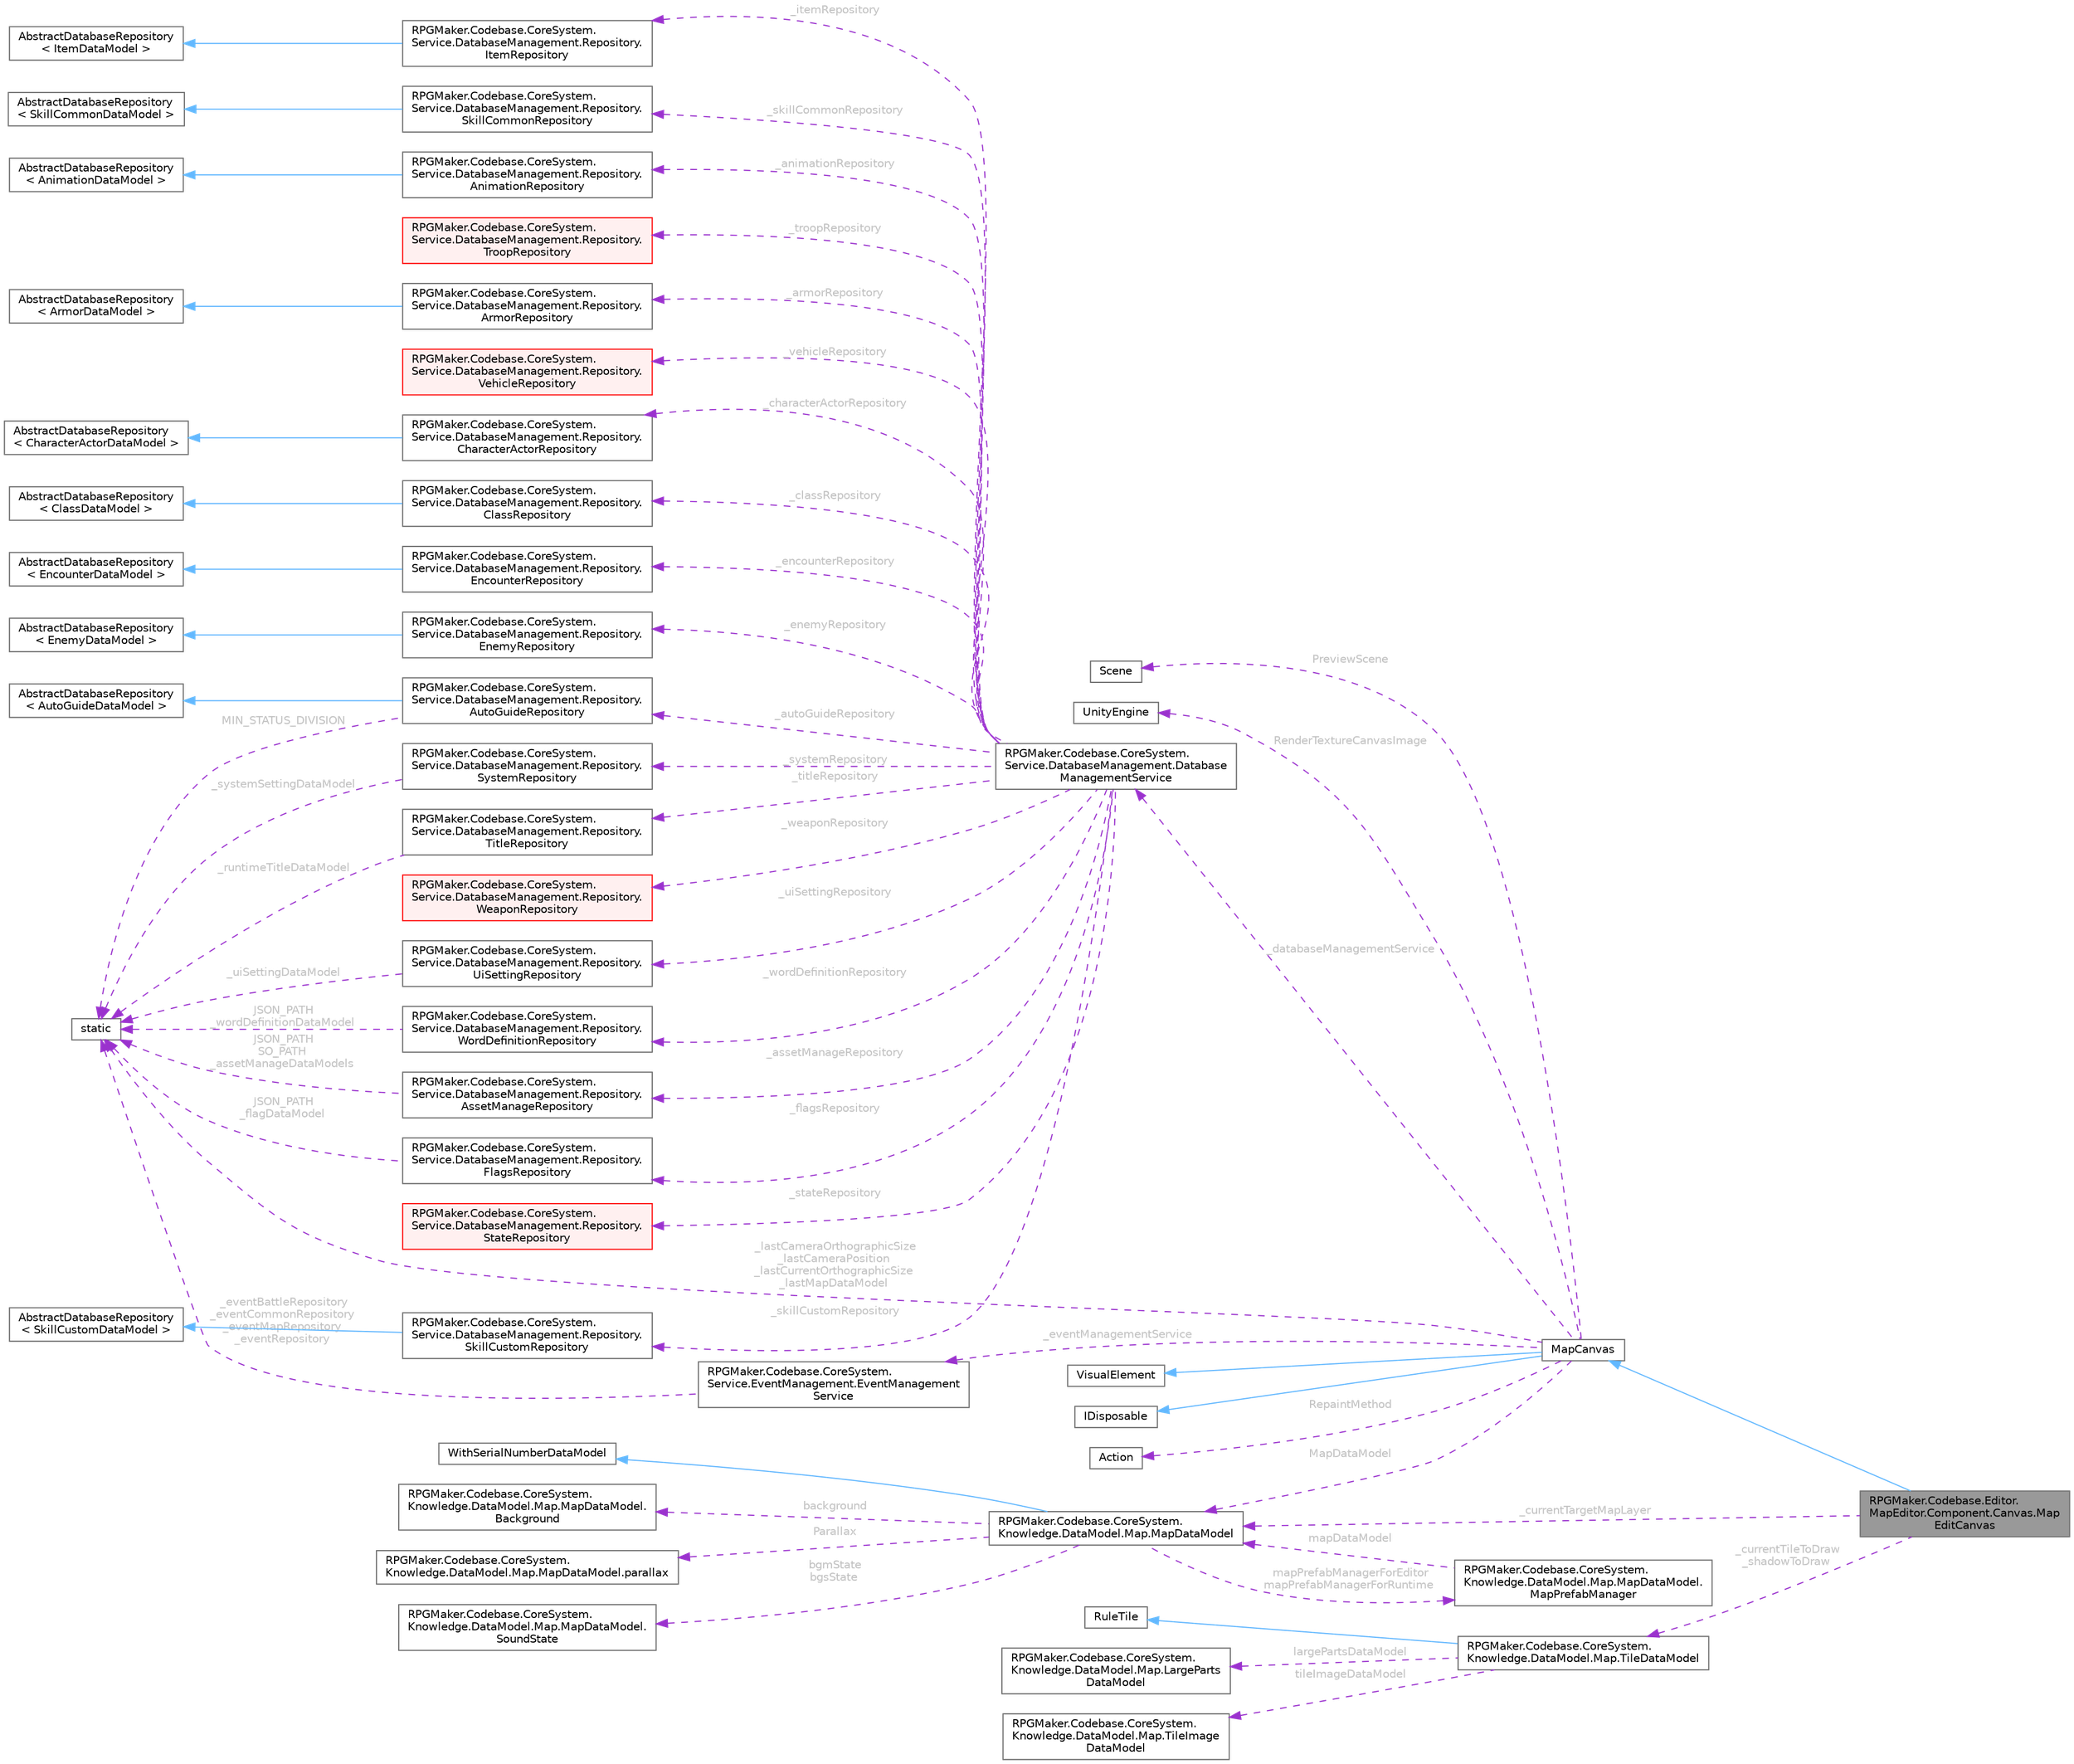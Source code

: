 digraph "RPGMaker.Codebase.Editor.MapEditor.Component.Canvas.MapEditCanvas"
{
 // LATEX_PDF_SIZE
  bgcolor="transparent";
  edge [fontname=Helvetica,fontsize=10,labelfontname=Helvetica,labelfontsize=10];
  node [fontname=Helvetica,fontsize=10,shape=box,height=0.2,width=0.4];
  rankdir="LR";
  Node1 [id="Node000001",label="RPGMaker.Codebase.Editor.\lMapEditor.Component.Canvas.Map\lEditCanvas",height=0.2,width=0.4,color="gray40", fillcolor="grey60", style="filled", fontcolor="black",tooltip=" "];
  Node2 -> Node1 [id="edge1_Node000001_Node000002",dir="back",color="steelblue1",style="solid",tooltip=" "];
  Node2 [id="Node000002",label="MapCanvas",height=0.2,width=0.4,color="gray40", fillcolor="white", style="filled",URL="$da/d63/class_r_p_g_maker_1_1_codebase_1_1_editor_1_1_map_editor_1_1_component_1_1_canvas_1_1_map_canvas.html",tooltip=" "];
  Node3 -> Node2 [id="edge2_Node000002_Node000003",dir="back",color="steelblue1",style="solid",tooltip=" "];
  Node3 [id="Node000003",label="VisualElement",height=0.2,width=0.4,color="gray40", fillcolor="white", style="filled",tooltip=" "];
  Node4 -> Node2 [id="edge3_Node000002_Node000004",dir="back",color="steelblue1",style="solid",tooltip=" "];
  Node4 [id="Node000004",label="IDisposable",height=0.2,width=0.4,color="gray40", fillcolor="white", style="filled",tooltip=" "];
  Node5 -> Node2 [id="edge4_Node000002_Node000005",dir="back",color="darkorchid3",style="dashed",tooltip=" ",label=" MapDataModel",fontcolor="grey" ];
  Node5 [id="Node000005",label="RPGMaker.Codebase.CoreSystem.\lKnowledge.DataModel.Map.MapDataModel",height=0.2,width=0.4,color="gray40", fillcolor="white", style="filled",URL="$d8/d51/class_r_p_g_maker_1_1_codebase_1_1_core_system_1_1_knowledge_1_1_data_model_1_1_map_1_1_map_data_model.html",tooltip="😁 マップ・データ・モデル"];
  Node6 -> Node5 [id="edge5_Node000005_Node000006",dir="back",color="steelblue1",style="solid",tooltip=" "];
  Node6 [id="Node000006",label="WithSerialNumberDataModel",height=0.2,width=0.4,color="gray40", fillcolor="white", style="filled",tooltip=" "];
  Node7 -> Node5 [id="edge6_Node000005_Node000007",dir="back",color="darkorchid3",style="dashed",tooltip=" ",label=" background",fontcolor="grey" ];
  Node7 [id="Node000007",label="RPGMaker.Codebase.CoreSystem.\lKnowledge.DataModel.Map.MapDataModel.\lBackground",height=0.2,width=0.4,color="gray40", fillcolor="white", style="filled",URL="$d0/d66/class_r_p_g_maker_1_1_codebase_1_1_core_system_1_1_knowledge_1_1_data_model_1_1_map_1_1_map_data_model_1_1_background.html",tooltip=" "];
  Node8 -> Node5 [id="edge7_Node000005_Node000008",dir="back",color="darkorchid3",style="dashed",tooltip=" ",label=" Parallax",fontcolor="grey" ];
  Node8 [id="Node000008",label="RPGMaker.Codebase.CoreSystem.\lKnowledge.DataModel.Map.MapDataModel.parallax",height=0.2,width=0.4,color="gray40", fillcolor="white", style="filled",URL="$d6/d59/class_r_p_g_maker_1_1_codebase_1_1_core_system_1_1_knowledge_1_1_data_model_1_1_map_1_1_map_data_model_1_1parallax.html",tooltip=" "];
  Node9 -> Node5 [id="edge8_Node000005_Node000009",dir="back",color="darkorchid3",style="dashed",tooltip=" ",label=" bgmState\nbgsState",fontcolor="grey" ];
  Node9 [id="Node000009",label="RPGMaker.Codebase.CoreSystem.\lKnowledge.DataModel.Map.MapDataModel.\lSoundState",height=0.2,width=0.4,color="gray40", fillcolor="white", style="filled",URL="$dc/d49/class_r_p_g_maker_1_1_codebase_1_1_core_system_1_1_knowledge_1_1_data_model_1_1_map_1_1_map_data_model_1_1_sound_state.html",tooltip=" "];
  Node10 -> Node5 [id="edge9_Node000005_Node000010",dir="back",color="darkorchid3",style="dashed",tooltip=" ",label=" mapPrefabManagerForEditor\nmapPrefabManagerForRuntime",fontcolor="grey" ];
  Node10 [id="Node000010",label="RPGMaker.Codebase.CoreSystem.\lKnowledge.DataModel.Map.MapDataModel.\lMapPrefabManager",height=0.2,width=0.4,color="gray40", fillcolor="white", style="filled",URL="$dd/db9/class_r_p_g_maker_1_1_codebase_1_1_core_system_1_1_knowledge_1_1_data_model_1_1_map_1_1_map_data_model_1_1_map_prefab_manager.html",tooltip=" "];
  Node5 -> Node10 [id="edge10_Node000010_Node000005",dir="back",color="darkorchid3",style="dashed",tooltip=" ",label=" mapDataModel",fontcolor="grey" ];
  Node11 -> Node2 [id="edge11_Node000002_Node000011",dir="back",color="darkorchid3",style="dashed",tooltip=" ",label=" RepaintMethod",fontcolor="grey" ];
  Node11 [id="Node000011",label="Action",height=0.2,width=0.4,color="gray40", fillcolor="white", style="filled",tooltip=" "];
  Node12 -> Node2 [id="edge12_Node000002_Node000012",dir="back",color="darkorchid3",style="dashed",tooltip=" ",label=" PreviewScene",fontcolor="grey" ];
  Node12 [id="Node000012",label="Scene",height=0.2,width=0.4,color="gray40", fillcolor="white", style="filled",tooltip=" "];
  Node13 -> Node2 [id="edge13_Node000002_Node000013",dir="back",color="darkorchid3",style="dashed",tooltip=" ",label=" RenderTextureCanvasImage",fontcolor="grey" ];
  Node13 [id="Node000013",label="UnityEngine",height=0.2,width=0.4,color="gray40", fillcolor="white", style="filled",tooltip=" "];
  Node14 -> Node2 [id="edge14_Node000002_Node000014",dir="back",color="darkorchid3",style="dashed",tooltip=" ",label=" _lastCameraOrthographicSize\n_lastCameraPosition\n_lastCurrentOrthographicSize\n_lastMapDataModel",fontcolor="grey" ];
  Node14 [id="Node000014",label="static",height=0.2,width=0.4,color="gray40", fillcolor="white", style="filled",tooltip=" "];
  Node15 -> Node2 [id="edge15_Node000002_Node000015",dir="back",color="darkorchid3",style="dashed",tooltip=" ",label=" _eventManagementService",fontcolor="grey" ];
  Node15 [id="Node000015",label="RPGMaker.Codebase.CoreSystem.\lService.EventManagement.EventManagement\lService",height=0.2,width=0.4,color="gray40", fillcolor="white", style="filled",URL="$d5/d7b/class_r_p_g_maker_1_1_codebase_1_1_core_system_1_1_service_1_1_event_management_1_1_event_management_service.html",tooltip=" "];
  Node14 -> Node15 [id="edge16_Node000015_Node000014",dir="back",color="darkorchid3",style="dashed",tooltip=" ",label=" _eventBattleRepository\n_eventCommonRepository\n_eventMapRepository\n_eventRepository",fontcolor="grey" ];
  Node16 -> Node2 [id="edge17_Node000002_Node000016",dir="back",color="darkorchid3",style="dashed",tooltip=" ",label=" _databaseManagementService",fontcolor="grey" ];
  Node16 [id="Node000016",label="RPGMaker.Codebase.CoreSystem.\lService.DatabaseManagement.Database\lManagementService",height=0.2,width=0.4,color="gray40", fillcolor="white", style="filled",URL="$db/db0/class_r_p_g_maker_1_1_codebase_1_1_core_system_1_1_service_1_1_database_management_1_1_database_management_service.html",tooltip=" "];
  Node17 -> Node16 [id="edge18_Node000016_Node000017",dir="back",color="darkorchid3",style="dashed",tooltip=" ",label=" _animationRepository",fontcolor="grey" ];
  Node17 [id="Node000017",label="RPGMaker.Codebase.CoreSystem.\lService.DatabaseManagement.Repository.\lAnimationRepository",height=0.2,width=0.4,color="gray40", fillcolor="white", style="filled",URL="$d5/deb/class_r_p_g_maker_1_1_codebase_1_1_core_system_1_1_service_1_1_database_management_1_1_repository_1_1_animation_repository.html",tooltip=" "];
  Node18 -> Node17 [id="edge19_Node000017_Node000018",dir="back",color="steelblue1",style="solid",tooltip=" "];
  Node18 [id="Node000018",label="AbstractDatabaseRepository\l\< AnimationDataModel \>",height=0.2,width=0.4,color="gray40", fillcolor="white", style="filled",tooltip=" "];
  Node19 -> Node16 [id="edge20_Node000016_Node000019",dir="back",color="darkorchid3",style="dashed",tooltip=" ",label=" _armorRepository",fontcolor="grey" ];
  Node19 [id="Node000019",label="RPGMaker.Codebase.CoreSystem.\lService.DatabaseManagement.Repository.\lArmorRepository",height=0.2,width=0.4,color="gray40", fillcolor="white", style="filled",URL="$d5/d5e/class_r_p_g_maker_1_1_codebase_1_1_core_system_1_1_service_1_1_database_management_1_1_repository_1_1_armor_repository.html",tooltip=" "];
  Node20 -> Node19 [id="edge21_Node000019_Node000020",dir="back",color="steelblue1",style="solid",tooltip=" "];
  Node20 [id="Node000020",label="AbstractDatabaseRepository\l\< ArmorDataModel \>",height=0.2,width=0.4,color="gray40", fillcolor="white", style="filled",tooltip=" "];
  Node21 -> Node16 [id="edge22_Node000016_Node000021",dir="back",color="darkorchid3",style="dashed",tooltip=" ",label=" _assetManageRepository",fontcolor="grey" ];
  Node21 [id="Node000021",label="RPGMaker.Codebase.CoreSystem.\lService.DatabaseManagement.Repository.\lAssetManageRepository",height=0.2,width=0.4,color="gray40", fillcolor="white", style="filled",URL="$d7/db3/class_r_p_g_maker_1_1_codebase_1_1_core_system_1_1_service_1_1_database_management_1_1_repository_1_1_asset_manage_repository.html",tooltip=" "];
  Node14 -> Node21 [id="edge23_Node000021_Node000014",dir="back",color="darkorchid3",style="dashed",tooltip=" ",label=" JSON_PATH\nSO_PATH\n_assetManageDataModels",fontcolor="grey" ];
  Node22 -> Node16 [id="edge24_Node000016_Node000022",dir="back",color="darkorchid3",style="dashed",tooltip=" ",label=" _autoGuideRepository",fontcolor="grey" ];
  Node22 [id="Node000022",label="RPGMaker.Codebase.CoreSystem.\lService.DatabaseManagement.Repository.\lAutoGuideRepository",height=0.2,width=0.4,color="gray40", fillcolor="white", style="filled",URL="$dc/d23/class_r_p_g_maker_1_1_codebase_1_1_core_system_1_1_service_1_1_database_management_1_1_repository_1_1_auto_guide_repository.html",tooltip=" "];
  Node23 -> Node22 [id="edge25_Node000022_Node000023",dir="back",color="steelblue1",style="solid",tooltip=" "];
  Node23 [id="Node000023",label="AbstractDatabaseRepository\l\< AutoGuideDataModel \>",height=0.2,width=0.4,color="gray40", fillcolor="white", style="filled",tooltip=" "];
  Node14 -> Node22 [id="edge26_Node000022_Node000014",dir="back",color="darkorchid3",style="dashed",tooltip=" ",label=" MIN_STATUS_DIVISION",fontcolor="grey" ];
  Node24 -> Node16 [id="edge27_Node000016_Node000024",dir="back",color="darkorchid3",style="dashed",tooltip=" ",label=" _characterActorRepository",fontcolor="grey" ];
  Node24 [id="Node000024",label="RPGMaker.Codebase.CoreSystem.\lService.DatabaseManagement.Repository.\lCharacterActorRepository",height=0.2,width=0.4,color="gray40", fillcolor="white", style="filled",URL="$dc/d27/class_r_p_g_maker_1_1_codebase_1_1_core_system_1_1_service_1_1_database_management_1_1_repositor67544213d6af3013901ca89c3e4d5d21.html",tooltip=" "];
  Node25 -> Node24 [id="edge28_Node000024_Node000025",dir="back",color="steelblue1",style="solid",tooltip=" "];
  Node25 [id="Node000025",label="AbstractDatabaseRepository\l\< CharacterActorDataModel \>",height=0.2,width=0.4,color="gray40", fillcolor="white", style="filled",tooltip=" "];
  Node26 -> Node16 [id="edge29_Node000016_Node000026",dir="back",color="darkorchid3",style="dashed",tooltip=" ",label=" _classRepository",fontcolor="grey" ];
  Node26 [id="Node000026",label="RPGMaker.Codebase.CoreSystem.\lService.DatabaseManagement.Repository.\lClassRepository",height=0.2,width=0.4,color="gray40", fillcolor="white", style="filled",URL="$d5/df3/class_r_p_g_maker_1_1_codebase_1_1_core_system_1_1_service_1_1_database_management_1_1_repository_1_1_class_repository.html",tooltip=" "];
  Node27 -> Node26 [id="edge30_Node000026_Node000027",dir="back",color="steelblue1",style="solid",tooltip=" "];
  Node27 [id="Node000027",label="AbstractDatabaseRepository\l\< ClassDataModel \>",height=0.2,width=0.4,color="gray40", fillcolor="white", style="filled",tooltip=" "];
  Node28 -> Node16 [id="edge31_Node000016_Node000028",dir="back",color="darkorchid3",style="dashed",tooltip=" ",label=" _encounterRepository",fontcolor="grey" ];
  Node28 [id="Node000028",label="RPGMaker.Codebase.CoreSystem.\lService.DatabaseManagement.Repository.\lEncounterRepository",height=0.2,width=0.4,color="gray40", fillcolor="white", style="filled",URL="$d3/dae/class_r_p_g_maker_1_1_codebase_1_1_core_system_1_1_service_1_1_database_management_1_1_repository_1_1_encounter_repository.html",tooltip=" "];
  Node29 -> Node28 [id="edge32_Node000028_Node000029",dir="back",color="steelblue1",style="solid",tooltip=" "];
  Node29 [id="Node000029",label="AbstractDatabaseRepository\l\< EncounterDataModel \>",height=0.2,width=0.4,color="gray40", fillcolor="white", style="filled",tooltip=" "];
  Node30 -> Node16 [id="edge33_Node000016_Node000030",dir="back",color="darkorchid3",style="dashed",tooltip=" ",label=" _enemyRepository",fontcolor="grey" ];
  Node30 [id="Node000030",label="RPGMaker.Codebase.CoreSystem.\lService.DatabaseManagement.Repository.\lEnemyRepository",height=0.2,width=0.4,color="gray40", fillcolor="white", style="filled",URL="$d4/d59/class_r_p_g_maker_1_1_codebase_1_1_core_system_1_1_service_1_1_database_management_1_1_repository_1_1_enemy_repository.html",tooltip=" "];
  Node31 -> Node30 [id="edge34_Node000030_Node000031",dir="back",color="steelblue1",style="solid",tooltip=" "];
  Node31 [id="Node000031",label="AbstractDatabaseRepository\l\< EnemyDataModel \>",height=0.2,width=0.4,color="gray40", fillcolor="white", style="filled",tooltip=" "];
  Node32 -> Node16 [id="edge35_Node000016_Node000032",dir="back",color="darkorchid3",style="dashed",tooltip=" ",label=" _flagsRepository",fontcolor="grey" ];
  Node32 [id="Node000032",label="RPGMaker.Codebase.CoreSystem.\lService.DatabaseManagement.Repository.\lFlagsRepository",height=0.2,width=0.4,color="gray40", fillcolor="white", style="filled",URL="$dd/db4/class_r_p_g_maker_1_1_codebase_1_1_core_system_1_1_service_1_1_database_management_1_1_repository_1_1_flags_repository.html",tooltip=" "];
  Node14 -> Node32 [id="edge36_Node000032_Node000014",dir="back",color="darkorchid3",style="dashed",tooltip=" ",label=" JSON_PATH\n_flagDataModel",fontcolor="grey" ];
  Node33 -> Node16 [id="edge37_Node000016_Node000033",dir="back",color="darkorchid3",style="dashed",tooltip=" ",label=" _itemRepository",fontcolor="grey" ];
  Node33 [id="Node000033",label="RPGMaker.Codebase.CoreSystem.\lService.DatabaseManagement.Repository.\lItemRepository",height=0.2,width=0.4,color="gray40", fillcolor="white", style="filled",URL="$dd/d1d/class_r_p_g_maker_1_1_codebase_1_1_core_system_1_1_service_1_1_database_management_1_1_repository_1_1_item_repository.html",tooltip=" "];
  Node34 -> Node33 [id="edge38_Node000033_Node000034",dir="back",color="steelblue1",style="solid",tooltip=" "];
  Node34 [id="Node000034",label="AbstractDatabaseRepository\l\< ItemDataModel \>",height=0.2,width=0.4,color="gray40", fillcolor="white", style="filled",tooltip=" "];
  Node35 -> Node16 [id="edge39_Node000016_Node000035",dir="back",color="darkorchid3",style="dashed",tooltip=" ",label=" _skillCommonRepository",fontcolor="grey" ];
  Node35 [id="Node000035",label="RPGMaker.Codebase.CoreSystem.\lService.DatabaseManagement.Repository.\lSkillCommonRepository",height=0.2,width=0.4,color="gray40", fillcolor="white", style="filled",URL="$da/d52/class_r_p_g_maker_1_1_codebase_1_1_core_system_1_1_service_1_1_database_management_1_1_repository_1_1_skill_common_repository.html",tooltip=" "];
  Node36 -> Node35 [id="edge40_Node000035_Node000036",dir="back",color="steelblue1",style="solid",tooltip=" "];
  Node36 [id="Node000036",label="AbstractDatabaseRepository\l\< SkillCommonDataModel \>",height=0.2,width=0.4,color="gray40", fillcolor="white", style="filled",tooltip=" "];
  Node37 -> Node16 [id="edge41_Node000016_Node000037",dir="back",color="darkorchid3",style="dashed",tooltip=" ",label=" _skillCustomRepository",fontcolor="grey" ];
  Node37 [id="Node000037",label="RPGMaker.Codebase.CoreSystem.\lService.DatabaseManagement.Repository.\lSkillCustomRepository",height=0.2,width=0.4,color="gray40", fillcolor="white", style="filled",URL="$df/d9d/class_r_p_g_maker_1_1_codebase_1_1_core_system_1_1_service_1_1_database_management_1_1_repository_1_1_skill_custom_repository.html",tooltip=" "];
  Node38 -> Node37 [id="edge42_Node000037_Node000038",dir="back",color="steelblue1",style="solid",tooltip=" "];
  Node38 [id="Node000038",label="AbstractDatabaseRepository\l\< SkillCustomDataModel \>",height=0.2,width=0.4,color="gray40", fillcolor="white", style="filled",tooltip=" "];
  Node39 -> Node16 [id="edge43_Node000016_Node000039",dir="back",color="darkorchid3",style="dashed",tooltip=" ",label=" _stateRepository",fontcolor="grey" ];
  Node39 [id="Node000039",label="RPGMaker.Codebase.CoreSystem.\lService.DatabaseManagement.Repository.\lStateRepository",height=0.2,width=0.4,color="red", fillcolor="#FFF0F0", style="filled",URL="$d0/d34/class_r_p_g_maker_1_1_codebase_1_1_core_system_1_1_service_1_1_database_management_1_1_repository_1_1_state_repository.html",tooltip=" "];
  Node41 -> Node16 [id="edge44_Node000016_Node000041",dir="back",color="darkorchid3",style="dashed",tooltip=" ",label=" _systemRepository",fontcolor="grey" ];
  Node41 [id="Node000041",label="RPGMaker.Codebase.CoreSystem.\lService.DatabaseManagement.Repository.\lSystemRepository",height=0.2,width=0.4,color="gray40", fillcolor="white", style="filled",URL="$d6/d55/class_r_p_g_maker_1_1_codebase_1_1_core_system_1_1_service_1_1_database_management_1_1_repository_1_1_system_repository.html",tooltip=" "];
  Node14 -> Node41 [id="edge45_Node000041_Node000014",dir="back",color="darkorchid3",style="dashed",tooltip=" ",label=" _systemSettingDataModel",fontcolor="grey" ];
  Node42 -> Node16 [id="edge46_Node000016_Node000042",dir="back",color="darkorchid3",style="dashed",tooltip=" ",label=" _titleRepository",fontcolor="grey" ];
  Node42 [id="Node000042",label="RPGMaker.Codebase.CoreSystem.\lService.DatabaseManagement.Repository.\lTitleRepository",height=0.2,width=0.4,color="gray40", fillcolor="white", style="filled",URL="$d6/d61/class_r_p_g_maker_1_1_codebase_1_1_core_system_1_1_service_1_1_database_management_1_1_repository_1_1_title_repository.html",tooltip=" "];
  Node14 -> Node42 [id="edge47_Node000042_Node000014",dir="back",color="darkorchid3",style="dashed",tooltip=" ",label=" _runtimeTitleDataModel",fontcolor="grey" ];
  Node43 -> Node16 [id="edge48_Node000016_Node000043",dir="back",color="darkorchid3",style="dashed",tooltip=" ",label=" _troopRepository",fontcolor="grey" ];
  Node43 [id="Node000043",label="RPGMaker.Codebase.CoreSystem.\lService.DatabaseManagement.Repository.\lTroopRepository",height=0.2,width=0.4,color="red", fillcolor="#FFF0F0", style="filled",URL="$d6/d3e/class_r_p_g_maker_1_1_codebase_1_1_core_system_1_1_service_1_1_database_management_1_1_repository_1_1_troop_repository.html",tooltip=" "];
  Node45 -> Node16 [id="edge49_Node000016_Node000045",dir="back",color="darkorchid3",style="dashed",tooltip=" ",label=" _uiSettingRepository",fontcolor="grey" ];
  Node45 [id="Node000045",label="RPGMaker.Codebase.CoreSystem.\lService.DatabaseManagement.Repository.\lUiSettingRepository",height=0.2,width=0.4,color="gray40", fillcolor="white", style="filled",URL="$de/d41/class_r_p_g_maker_1_1_codebase_1_1_core_system_1_1_service_1_1_database_management_1_1_repository_1_1_ui_setting_repository.html",tooltip=" "];
  Node14 -> Node45 [id="edge50_Node000045_Node000014",dir="back",color="darkorchid3",style="dashed",tooltip=" ",label=" _uiSettingDataModel",fontcolor="grey" ];
  Node46 -> Node16 [id="edge51_Node000016_Node000046",dir="back",color="darkorchid3",style="dashed",tooltip=" ",label=" _vehicleRepository",fontcolor="grey" ];
  Node46 [id="Node000046",label="RPGMaker.Codebase.CoreSystem.\lService.DatabaseManagement.Repository.\lVehicleRepository",height=0.2,width=0.4,color="red", fillcolor="#FFF0F0", style="filled",URL="$dc/dcd/class_r_p_g_maker_1_1_codebase_1_1_core_system_1_1_service_1_1_database_management_1_1_repository_1_1_vehicle_repository.html",tooltip=" "];
  Node48 -> Node16 [id="edge52_Node000016_Node000048",dir="back",color="darkorchid3",style="dashed",tooltip=" ",label=" _weaponRepository",fontcolor="grey" ];
  Node48 [id="Node000048",label="RPGMaker.Codebase.CoreSystem.\lService.DatabaseManagement.Repository.\lWeaponRepository",height=0.2,width=0.4,color="red", fillcolor="#FFF0F0", style="filled",URL="$de/d23/class_r_p_g_maker_1_1_codebase_1_1_core_system_1_1_service_1_1_database_management_1_1_repository_1_1_weapon_repository.html",tooltip=" "];
  Node50 -> Node16 [id="edge53_Node000016_Node000050",dir="back",color="darkorchid3",style="dashed",tooltip=" ",label=" _wordDefinitionRepository",fontcolor="grey" ];
  Node50 [id="Node000050",label="RPGMaker.Codebase.CoreSystem.\lService.DatabaseManagement.Repository.\lWordDefinitionRepository",height=0.2,width=0.4,color="gray40", fillcolor="white", style="filled",URL="$d0/d25/class_r_p_g_maker_1_1_codebase_1_1_core_system_1_1_service_1_1_database_management_1_1_repositor810f9e3871d1afeaa788d9c5df5cdd13.html",tooltip=" "];
  Node14 -> Node50 [id="edge54_Node000050_Node000014",dir="back",color="darkorchid3",style="dashed",tooltip=" ",label=" JSON_PATH\n_wordDefinitionDataModel",fontcolor="grey" ];
  Node5 -> Node1 [id="edge55_Node000001_Node000005",dir="back",color="darkorchid3",style="dashed",tooltip=" ",label=" _currentTargetMapLayer",fontcolor="grey" ];
  Node51 -> Node1 [id="edge56_Node000001_Node000051",dir="back",color="darkorchid3",style="dashed",tooltip=" ",label=" _currentTileToDraw\n_shadowToDraw",fontcolor="grey" ];
  Node51 [id="Node000051",label="RPGMaker.Codebase.CoreSystem.\lKnowledge.DataModel.Map.TileDataModel",height=0.2,width=0.4,color="gray40", fillcolor="white", style="filled",URL="$d8/d26/class_r_p_g_maker_1_1_codebase_1_1_core_system_1_1_knowledge_1_1_data_model_1_1_map_1_1_tile_data_model.html",tooltip="😁 タイル・データ・モデル"];
  Node52 -> Node51 [id="edge57_Node000051_Node000052",dir="back",color="steelblue1",style="solid",tooltip=" "];
  Node52 [id="Node000052",label="RuleTile",height=0.2,width=0.4,color="gray40", fillcolor="white", style="filled",tooltip=" "];
  Node53 -> Node51 [id="edge58_Node000051_Node000053",dir="back",color="darkorchid3",style="dashed",tooltip=" ",label=" largePartsDataModel",fontcolor="grey" ];
  Node53 [id="Node000053",label="RPGMaker.Codebase.CoreSystem.\lKnowledge.DataModel.Map.LargeParts\lDataModel",height=0.2,width=0.4,color="gray40", fillcolor="white", style="filled",URL="$d2/d0f/class_r_p_g_maker_1_1_codebase_1_1_core_system_1_1_knowledge_1_1_data_model_1_1_map_1_1_large_parts_data_model.html",tooltip="😁 大パーツ・データ・モデル"];
  Node54 -> Node51 [id="edge59_Node000051_Node000054",dir="back",color="darkorchid3",style="dashed",tooltip=" ",label=" tileImageDataModel",fontcolor="grey" ];
  Node54 [id="Node000054",label="RPGMaker.Codebase.CoreSystem.\lKnowledge.DataModel.Map.TileImage\lDataModel",height=0.2,width=0.4,color="gray40", fillcolor="white", style="filled",URL="$d2/d8c/class_r_p_g_maker_1_1_codebase_1_1_core_system_1_1_knowledge_1_1_data_model_1_1_map_1_1_tile_image_data_model.html",tooltip="😁 タイル・イメージ・データ・モデル"];
}

